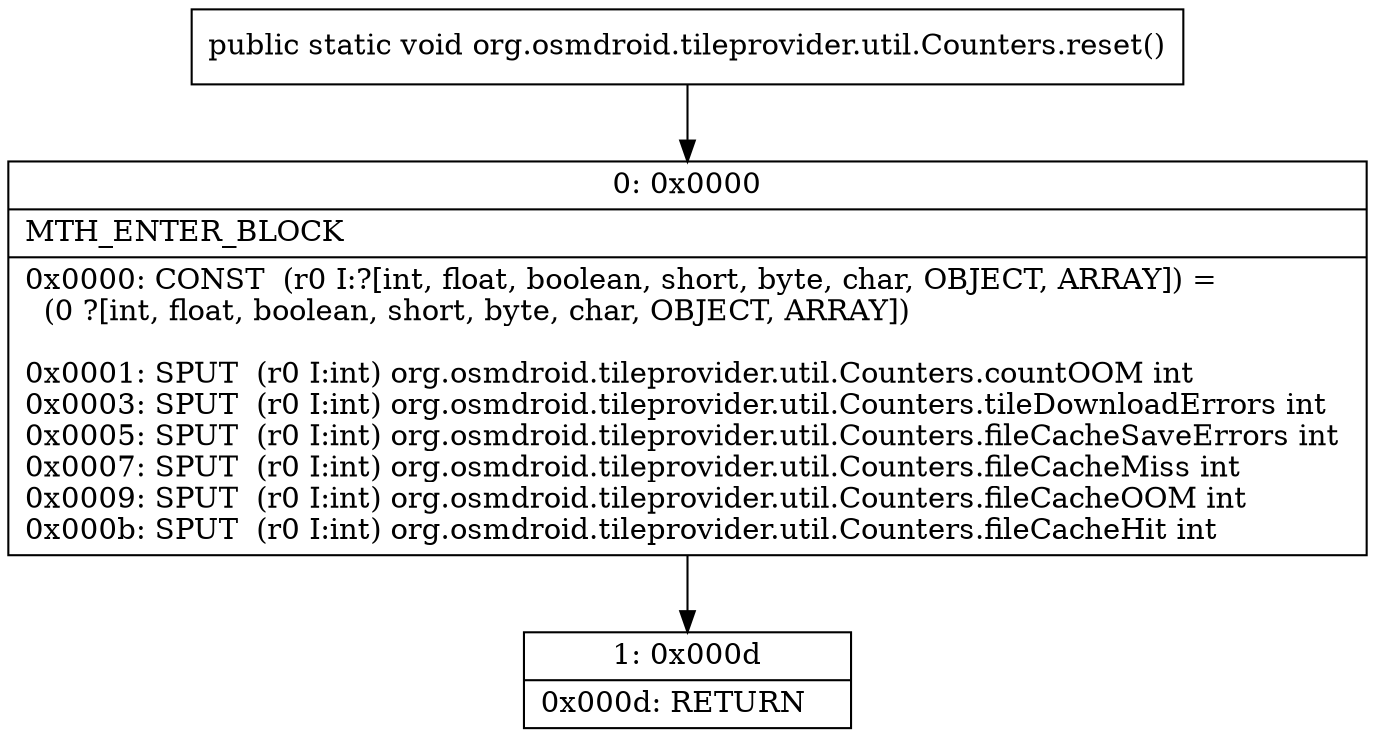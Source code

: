 digraph "CFG fororg.osmdroid.tileprovider.util.Counters.reset()V" {
Node_0 [shape=record,label="{0\:\ 0x0000|MTH_ENTER_BLOCK\l|0x0000: CONST  (r0 I:?[int, float, boolean, short, byte, char, OBJECT, ARRAY]) = \l  (0 ?[int, float, boolean, short, byte, char, OBJECT, ARRAY])\l \l0x0001: SPUT  (r0 I:int) org.osmdroid.tileprovider.util.Counters.countOOM int \l0x0003: SPUT  (r0 I:int) org.osmdroid.tileprovider.util.Counters.tileDownloadErrors int \l0x0005: SPUT  (r0 I:int) org.osmdroid.tileprovider.util.Counters.fileCacheSaveErrors int \l0x0007: SPUT  (r0 I:int) org.osmdroid.tileprovider.util.Counters.fileCacheMiss int \l0x0009: SPUT  (r0 I:int) org.osmdroid.tileprovider.util.Counters.fileCacheOOM int \l0x000b: SPUT  (r0 I:int) org.osmdroid.tileprovider.util.Counters.fileCacheHit int \l}"];
Node_1 [shape=record,label="{1\:\ 0x000d|0x000d: RETURN   \l}"];
MethodNode[shape=record,label="{public static void org.osmdroid.tileprovider.util.Counters.reset() }"];
MethodNode -> Node_0;
Node_0 -> Node_1;
}

